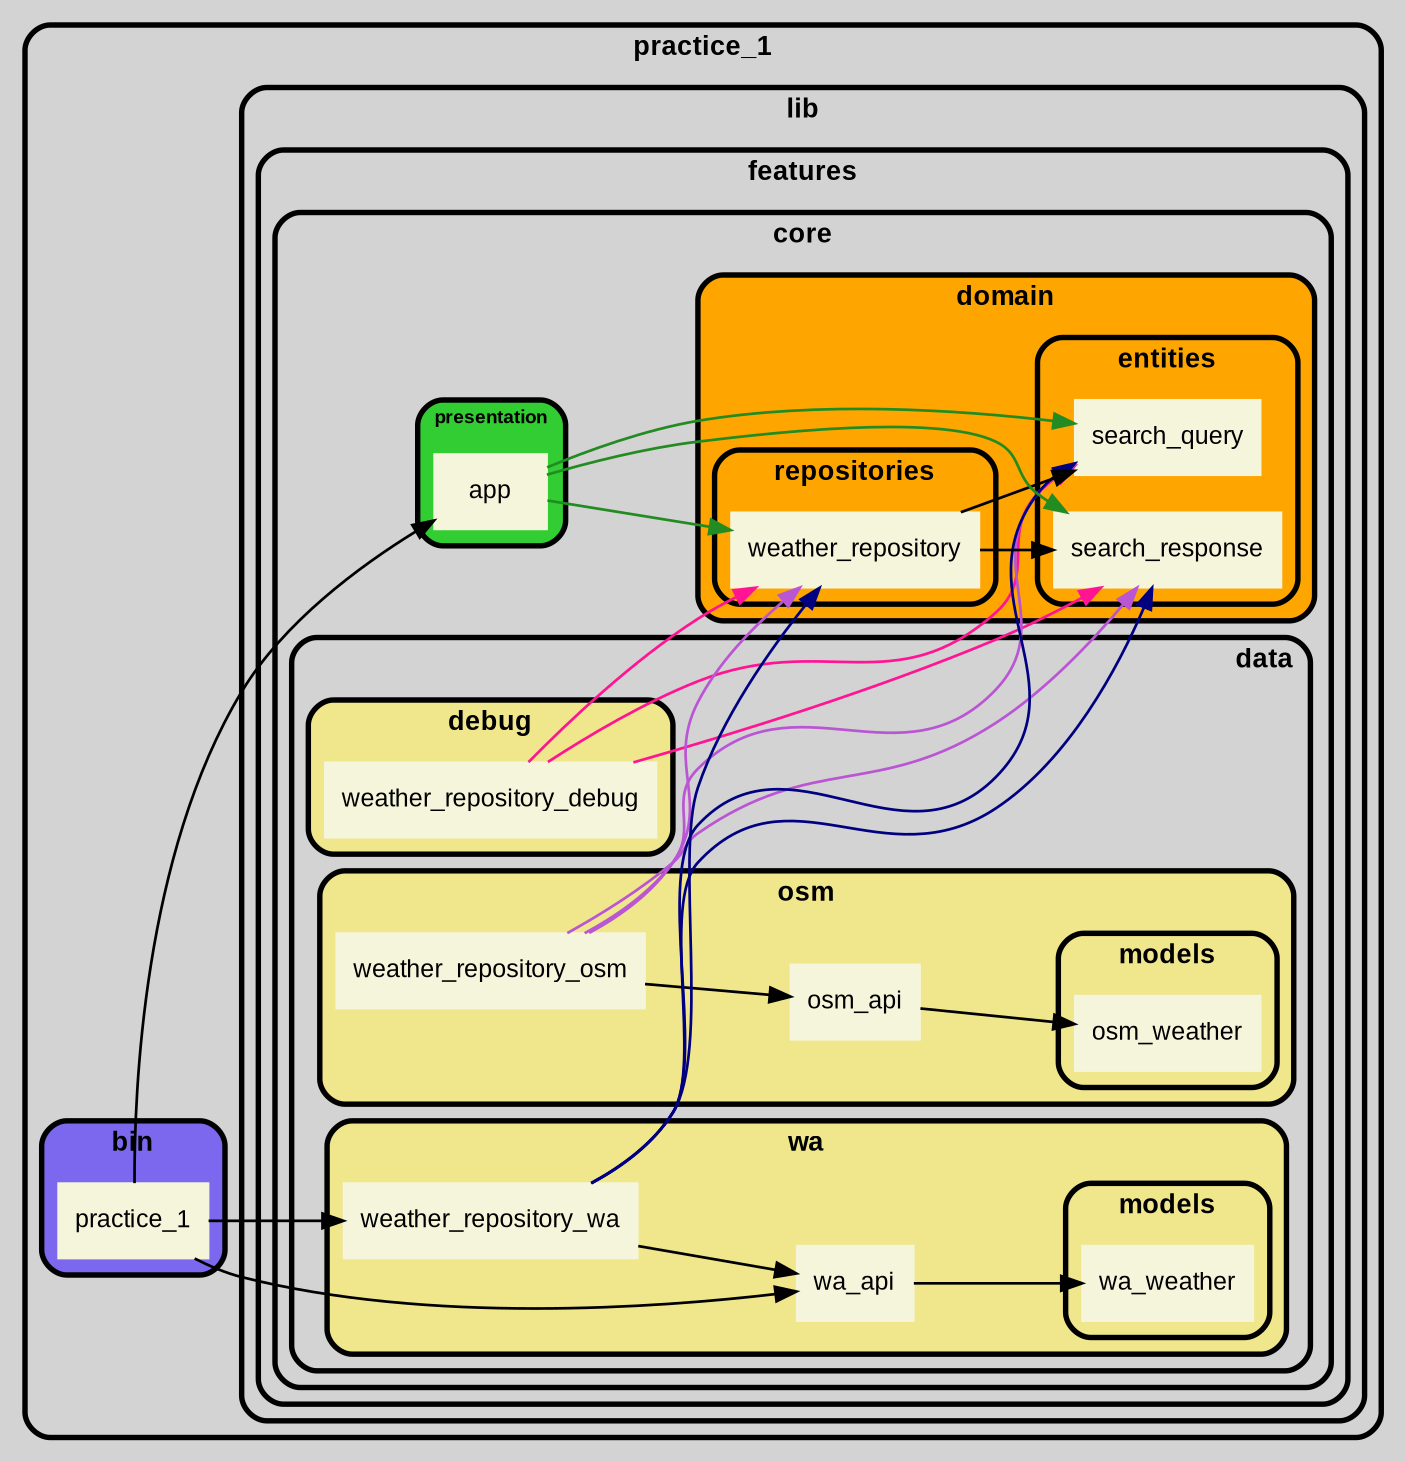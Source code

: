digraph "" {
  rankdir=LR;
  graph [style=rounded, fontname="Arial Black", fontsize=13, penwidth=2.6, bgcolor=lightgray];
  node [shape=box, style=filled, color=beige, fontname="Arial", fontsize=12];
  edge [penwidth=1.3, color=black, fontname="Arial", fontsize=10];
  "/bin/practice_1.dart" [label="practice_1"];
  "/lib/features/core/data/debug/weather_repository_debug.dart" [label="weather_repository_debug"];
  "/lib/features/core/data/osm/models/osm_weather.dart" [label="osm_weather"];
  "/lib/features/core/data/osm/osm_api.dart" [label="osm_api"];
  "/lib/features/core/data/osm/weather_repository_osm.dart" [label="weather_repository_osm"];
  "/lib/features/core/data/wa/models/wa_weather.dart" [label="wa_weather"];
  "/lib/features/core/data/wa/wa_api.dart" [label="wa_api"];
  "/lib/features/core/data/wa/weather_repository_wa.dart" [label="weather_repository_wa"];
  "/lib/features/core/domain/entities/search_query.dart" [label="search_query"];
  "/lib/features/core/domain/entities/search_response.dart" [label="search_response"];
  "/lib/features/core/domain/repositories/weather_repository.dart" [label="weather_repository"];
  "/lib/features/core/presentation/app.dart" [label="app"];
  subgraph "cluster~" {
    label="practice_1";
    subgraph "cluster~/bin" {
      label="bin";
      bgcolor=mediumslateblue;
      "/bin/practice_1.dart";
    }
    subgraph "cluster~/lib" {
      label="lib";
      subgraph "cluster~/lib/features" {
        label="features";
        subgraph "cluster~/lib/features/core" {
          label="core";
          subgraph "cluster~/lib/features/core/data" {
            label="data";
            labeljust="r";
            subgraph "cluster~/lib/features/core/data/debug" {
              label="debug";
              labeljust="c";
              bgcolor=khaki;
              "/lib/features/core/data/debug/weather_repository_debug.dart";
            }
            subgraph "cluster~/lib/features/core/data/osm" {
              label="osm";
              labeljust="c";
              bgcolor=khaki;
              "/lib/features/core/data/osm/osm_api.dart";
              "/lib/features/core/data/osm/weather_repository_osm.dart";
              subgraph "cluster~/lib/features/core/data/osm/models" {
                label="models";
                labeljust="c";
                "/lib/features/core/data/osm/models/osm_weather.dart";
              }
            }
            subgraph "cluster~/lib/features/core/data/wa" {
              label="wa";
              labeljust="c";
              bgcolor=khaki;
              "/lib/features/core/data/wa/wa_api.dart";
              "/lib/features/core/data/wa/weather_repository_wa.dart";
              subgraph "cluster~/lib/features/core/data/wa/models" {
                label="models";
                labeljust="c";
                "/lib/features/core/data/wa/models/wa_weather.dart";
              }
            }
          }
          subgraph "cluster~/lib/features/core/domain" {
            bgcolor=orange;
            label="domain";
            subgraph "cluster~/lib/features/core/domain/entities" {
              label="entities";
              "/lib/features/core/domain/entities/search_query.dart";
              "/lib/features/core/domain/entities/search_response.dart";
            }
            subgraph "cluster~/lib/features/core/domain/repositories" {
              label="repositories";
              "/lib/features/core/domain/repositories/weather_repository.dart";
            }
          }
          subgraph "cluster~/lib/features/core/presentation" {
            bgcolor=limegreen;
            label="presentation";
            fontsize=9
            "/lib/features/core/presentation/app.dart";
          }
        }
      }
    }
  }
  "/bin/practice_1.dart" -> "/lib/features/core/data/wa/wa_api.dart";
  "/bin/practice_1.dart" -> "/lib/features/core/data/wa/weather_repository_wa.dart";
  "/bin/practice_1.dart" -> "/lib/features/core/presentation/app.dart";
  "/lib/features/core/data/debug/weather_repository_debug.dart" -> "/lib/features/core/domain/entities/search_query.dart"[color=deeppink];
  "/lib/features/core/data/debug/weather_repository_debug.dart" -> "/lib/features/core/domain/entities/search_response.dart"[color=deeppink];
  "/lib/features/core/data/debug/weather_repository_debug.dart" -> "/lib/features/core/domain/repositories/weather_repository.dart"[color=deeppink];
  "/lib/features/core/data/osm/osm_api.dart" -> "/lib/features/core/data/osm/models/osm_weather.dart";
  "/lib/features/core/data/osm/weather_repository_osm.dart" -> "/lib/features/core/data/osm/osm_api.dart";
  "/lib/features/core/data/osm/weather_repository_osm.dart" -> "/lib/features/core/domain/entities/search_query.dart"[color=mediumorchid];
  "/lib/features/core/data/osm/weather_repository_osm.dart" -> "/lib/features/core/domain/entities/search_response.dart"[color=mediumorchid];
  "/lib/features/core/data/osm/weather_repository_osm.dart" -> "/lib/features/core/domain/repositories/weather_repository.dart"[color=mediumorchid];
  "/lib/features/core/data/wa/wa_api.dart" -> "/lib/features/core/data/wa/models/wa_weather.dart";
  "/lib/features/core/data/wa/weather_repository_wa.dart" -> "/lib/features/core/data/wa/wa_api.dart";
  "/lib/features/core/data/wa/weather_repository_wa.dart" -> "/lib/features/core/domain/entities/search_query.dart"[color=navy];
  "/lib/features/core/data/wa/weather_repository_wa.dart" -> "/lib/features/core/domain/entities/search_response.dart"[color=navy];
  "/lib/features/core/data/wa/weather_repository_wa.dart" -> "/lib/features/core/domain/repositories/weather_repository.dart"[color=navy];
  "/lib/features/core/domain/repositories/weather_repository.dart" -> "/lib/features/core/domain/entities/search_query.dart";
  "/lib/features/core/domain/repositories/weather_repository.dart" -> "/lib/features/core/domain/entities/search_response.dart";
  "/lib/features/core/presentation/app.dart" -> "/lib/features/core/domain/entities/search_query.dart"[color=forestgreen];
  "/lib/features/core/presentation/app.dart" -> "/lib/features/core/domain/entities/search_response.dart"[color=forestgreen];
  "/lib/features/core/presentation/app.dart" -> "/lib/features/core/domain/repositories/weather_repository.dart"[color=forestgreen];
}
